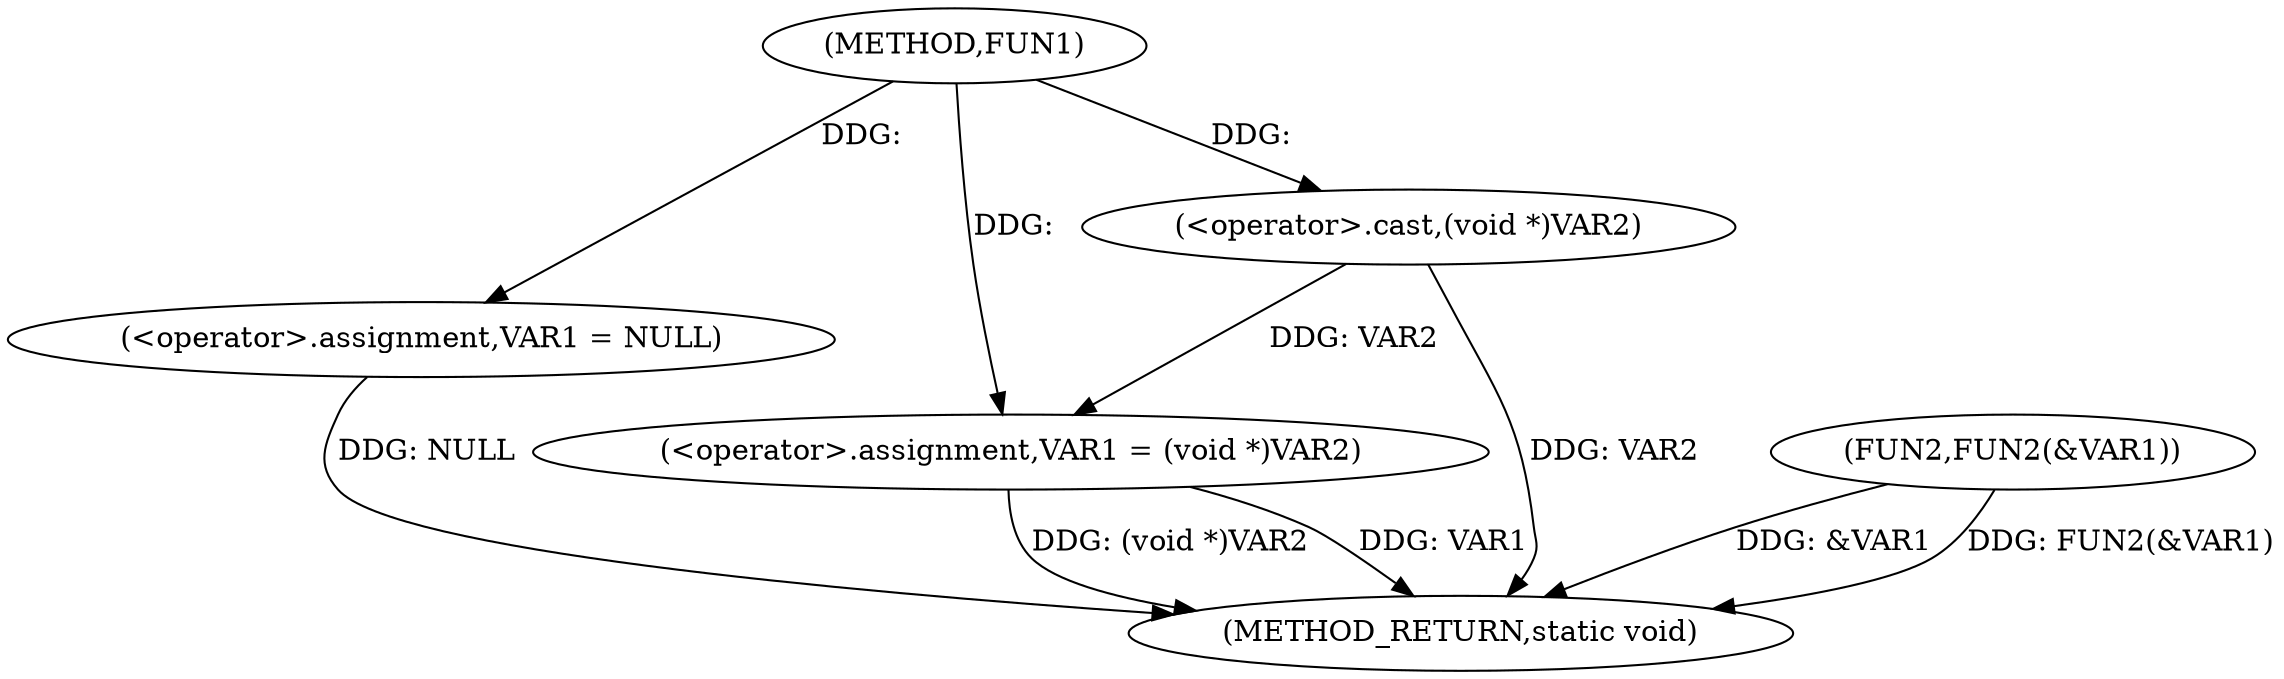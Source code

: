 digraph FUN1 {  
"1000100" [label = "(METHOD,FUN1)" ]
"1000114" [label = "(METHOD_RETURN,static void)" ]
"1000103" [label = "(<operator>.assignment,VAR1 = NULL)" ]
"1000106" [label = "(<operator>.assignment,VAR1 = (void *)VAR2)" ]
"1000108" [label = "(<operator>.cast,(void *)VAR2)" ]
"1000111" [label = "(FUN2,FUN2(&VAR1))" ]
  "1000106" -> "1000114"  [ label = "DDG: (void *)VAR2"] 
  "1000106" -> "1000114"  [ label = "DDG: VAR1"] 
  "1000103" -> "1000114"  [ label = "DDG: NULL"] 
  "1000111" -> "1000114"  [ label = "DDG: &VAR1"] 
  "1000108" -> "1000114"  [ label = "DDG: VAR2"] 
  "1000111" -> "1000114"  [ label = "DDG: FUN2(&VAR1)"] 
  "1000100" -> "1000103"  [ label = "DDG: "] 
  "1000108" -> "1000106"  [ label = "DDG: VAR2"] 
  "1000100" -> "1000106"  [ label = "DDG: "] 
  "1000100" -> "1000108"  [ label = "DDG: "] 
}
